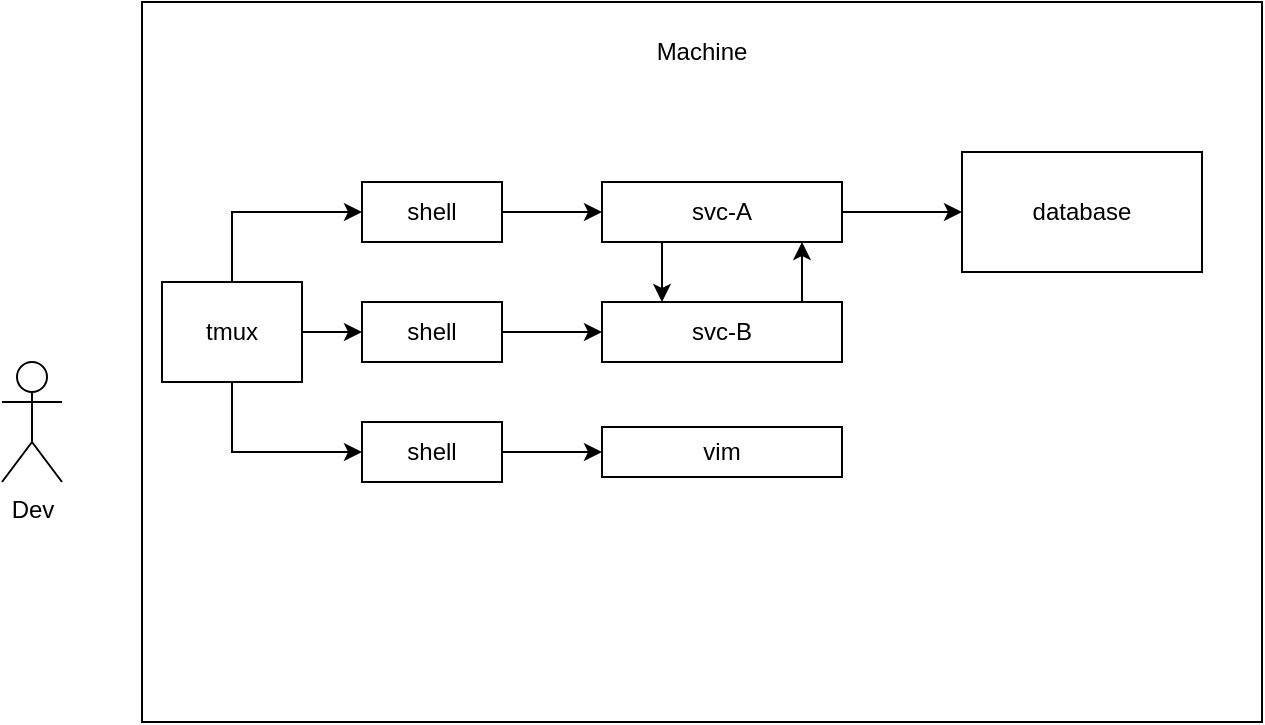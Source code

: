 <mxfile version="24.2.1" type="device">
  <diagram name="Page-1" id="lvA3tedBd-t8T39KPTGD">
    <mxGraphModel dx="1106" dy="595" grid="1" gridSize="10" guides="1" tooltips="1" connect="1" arrows="1" fold="1" page="1" pageScale="1" pageWidth="850" pageHeight="1100" math="0" shadow="0">
      <root>
        <mxCell id="0" />
        <mxCell id="1" parent="0" />
        <mxCell id="AQncvK6CHWsiYZ2GyFGw-1" value="" style="rounded=0;whiteSpace=wrap;html=1;" vertex="1" parent="1">
          <mxGeometry x="160" y="200" width="560" height="360" as="geometry" />
        </mxCell>
        <mxCell id="AQncvK6CHWsiYZ2GyFGw-2" value="Machine" style="text;html=1;align=center;verticalAlign=middle;whiteSpace=wrap;rounded=0;" vertex="1" parent="1">
          <mxGeometry x="410" y="210" width="60" height="30" as="geometry" />
        </mxCell>
        <mxCell id="AQncvK6CHWsiYZ2GyFGw-10" style="edgeStyle=orthogonalEdgeStyle;rounded=0;orthogonalLoop=1;jettySize=auto;html=1;" edge="1" parent="1" source="AQncvK6CHWsiYZ2GyFGw-3" target="AQncvK6CHWsiYZ2GyFGw-5">
          <mxGeometry relative="1" as="geometry" />
        </mxCell>
        <mxCell id="AQncvK6CHWsiYZ2GyFGw-5" value="database" style="rounded=0;whiteSpace=wrap;html=1;" vertex="1" parent="1">
          <mxGeometry x="570" y="275" width="120" height="60" as="geometry" />
        </mxCell>
        <mxCell id="AQncvK6CHWsiYZ2GyFGw-17" value="Dev" style="shape=umlActor;verticalLabelPosition=bottom;verticalAlign=top;html=1;outlineConnect=0;" vertex="1" parent="1">
          <mxGeometry x="90" y="380" width="30" height="60" as="geometry" />
        </mxCell>
        <mxCell id="AQncvK6CHWsiYZ2GyFGw-26" value="" style="group" vertex="1" connectable="0" parent="1">
          <mxGeometry x="270" y="290" width="240" height="170" as="geometry" />
        </mxCell>
        <mxCell id="AQncvK6CHWsiYZ2GyFGw-12" value="" style="group" vertex="1" connectable="0" parent="AQncvK6CHWsiYZ2GyFGw-26">
          <mxGeometry x="120" width="120" height="170" as="geometry" />
        </mxCell>
        <mxCell id="AQncvK6CHWsiYZ2GyFGw-25" style="edgeStyle=orthogonalEdgeStyle;rounded=0;orthogonalLoop=1;jettySize=auto;html=1;" edge="1" parent="AQncvK6CHWsiYZ2GyFGw-12" source="AQncvK6CHWsiYZ2GyFGw-3" target="AQncvK6CHWsiYZ2GyFGw-4">
          <mxGeometry relative="1" as="geometry">
            <Array as="points">
              <mxPoint x="30" y="50" />
              <mxPoint x="30" y="50" />
            </Array>
          </mxGeometry>
        </mxCell>
        <mxCell id="AQncvK6CHWsiYZ2GyFGw-3" value="svc-A" style="rounded=0;whiteSpace=wrap;html=1;" vertex="1" parent="AQncvK6CHWsiYZ2GyFGw-12">
          <mxGeometry width="120" height="30" as="geometry" />
        </mxCell>
        <mxCell id="AQncvK6CHWsiYZ2GyFGw-9" style="edgeStyle=orthogonalEdgeStyle;rounded=0;orthogonalLoop=1;jettySize=auto;html=1;" edge="1" parent="AQncvK6CHWsiYZ2GyFGw-12" source="AQncvK6CHWsiYZ2GyFGw-4" target="AQncvK6CHWsiYZ2GyFGw-3">
          <mxGeometry relative="1" as="geometry">
            <Array as="points">
              <mxPoint x="100" y="50" />
              <mxPoint x="100" y="50" />
            </Array>
          </mxGeometry>
        </mxCell>
        <mxCell id="AQncvK6CHWsiYZ2GyFGw-4" value="svc-B" style="rounded=0;whiteSpace=wrap;html=1;" vertex="1" parent="AQncvK6CHWsiYZ2GyFGw-12">
          <mxGeometry y="60" width="120" height="30" as="geometry" />
        </mxCell>
        <mxCell id="AQncvK6CHWsiYZ2GyFGw-23" value="vim" style="rounded=0;whiteSpace=wrap;html=1;" vertex="1" parent="AQncvK6CHWsiYZ2GyFGw-12">
          <mxGeometry y="122.5" width="120" height="25" as="geometry" />
        </mxCell>
        <mxCell id="AQncvK6CHWsiYZ2GyFGw-14" style="edgeStyle=orthogonalEdgeStyle;rounded=0;orthogonalLoop=1;jettySize=auto;html=1;" edge="1" parent="AQncvK6CHWsiYZ2GyFGw-26" source="AQncvK6CHWsiYZ2GyFGw-13" target="AQncvK6CHWsiYZ2GyFGw-3">
          <mxGeometry relative="1" as="geometry" />
        </mxCell>
        <mxCell id="AQncvK6CHWsiYZ2GyFGw-13" value="shell" style="rounded=0;whiteSpace=wrap;html=1;" vertex="1" parent="AQncvK6CHWsiYZ2GyFGw-26">
          <mxGeometry width="70" height="30" as="geometry" />
        </mxCell>
        <mxCell id="AQncvK6CHWsiYZ2GyFGw-16" style="edgeStyle=orthogonalEdgeStyle;rounded=0;orthogonalLoop=1;jettySize=auto;html=1;" edge="1" parent="AQncvK6CHWsiYZ2GyFGw-26" source="AQncvK6CHWsiYZ2GyFGw-15" target="AQncvK6CHWsiYZ2GyFGw-4">
          <mxGeometry relative="1" as="geometry" />
        </mxCell>
        <mxCell id="AQncvK6CHWsiYZ2GyFGw-15" value="shell" style="rounded=0;whiteSpace=wrap;html=1;" vertex="1" parent="AQncvK6CHWsiYZ2GyFGw-26">
          <mxGeometry y="60" width="70" height="30" as="geometry" />
        </mxCell>
        <mxCell id="AQncvK6CHWsiYZ2GyFGw-24" style="edgeStyle=orthogonalEdgeStyle;rounded=0;orthogonalLoop=1;jettySize=auto;html=1;" edge="1" parent="AQncvK6CHWsiYZ2GyFGw-26" source="AQncvK6CHWsiYZ2GyFGw-22" target="AQncvK6CHWsiYZ2GyFGw-23">
          <mxGeometry relative="1" as="geometry" />
        </mxCell>
        <mxCell id="AQncvK6CHWsiYZ2GyFGw-22" value="shell" style="rounded=0;whiteSpace=wrap;html=1;" vertex="1" parent="AQncvK6CHWsiYZ2GyFGw-26">
          <mxGeometry y="120" width="70" height="30" as="geometry" />
        </mxCell>
        <mxCell id="AQncvK6CHWsiYZ2GyFGw-28" style="edgeStyle=orthogonalEdgeStyle;rounded=0;orthogonalLoop=1;jettySize=auto;html=1;entryX=0;entryY=0.5;entryDx=0;entryDy=0;" edge="1" parent="1" source="AQncvK6CHWsiYZ2GyFGw-27" target="AQncvK6CHWsiYZ2GyFGw-15">
          <mxGeometry relative="1" as="geometry" />
        </mxCell>
        <mxCell id="AQncvK6CHWsiYZ2GyFGw-32" style="edgeStyle=orthogonalEdgeStyle;rounded=0;orthogonalLoop=1;jettySize=auto;html=1;entryX=0;entryY=0.5;entryDx=0;entryDy=0;" edge="1" parent="1" source="AQncvK6CHWsiYZ2GyFGw-27" target="AQncvK6CHWsiYZ2GyFGw-22">
          <mxGeometry relative="1" as="geometry">
            <Array as="points">
              <mxPoint x="205" y="425" />
            </Array>
          </mxGeometry>
        </mxCell>
        <mxCell id="AQncvK6CHWsiYZ2GyFGw-33" style="edgeStyle=orthogonalEdgeStyle;rounded=0;orthogonalLoop=1;jettySize=auto;html=1;entryX=0;entryY=0.5;entryDx=0;entryDy=0;" edge="1" parent="1" source="AQncvK6CHWsiYZ2GyFGw-27" target="AQncvK6CHWsiYZ2GyFGw-13">
          <mxGeometry relative="1" as="geometry">
            <Array as="points">
              <mxPoint x="205" y="305" />
            </Array>
          </mxGeometry>
        </mxCell>
        <mxCell id="AQncvK6CHWsiYZ2GyFGw-27" value="tmux" style="rounded=0;whiteSpace=wrap;html=1;" vertex="1" parent="1">
          <mxGeometry x="170" y="340" width="70" height="50" as="geometry" />
        </mxCell>
      </root>
    </mxGraphModel>
  </diagram>
</mxfile>
